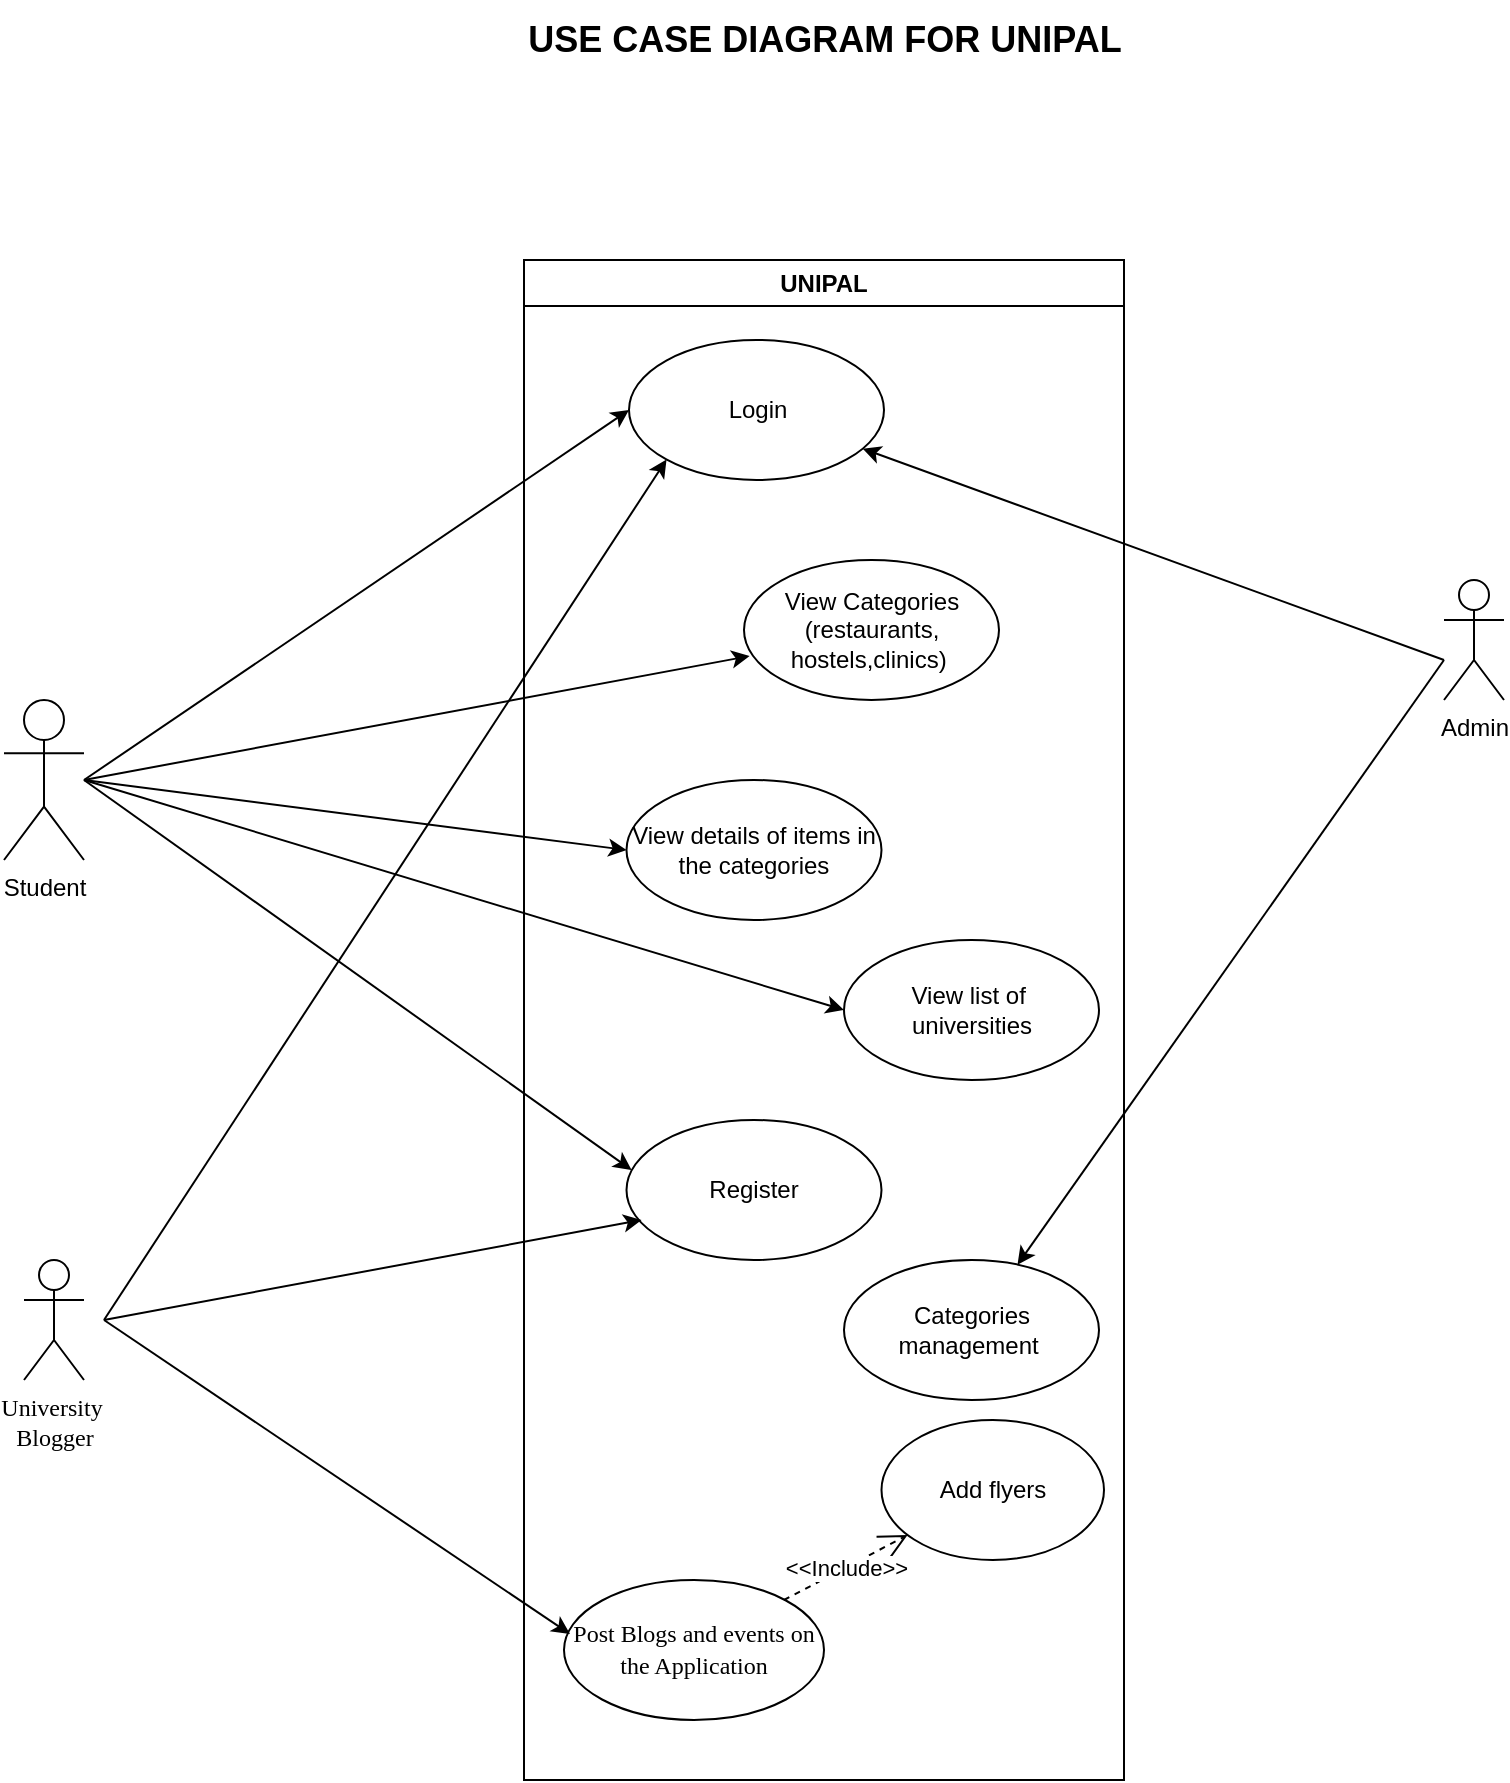<mxfile version="24.1.0" type="device">
  <diagram name="Page-1" id="55ijNNeH4TxK_P1EvQzD">
    <mxGraphModel dx="1069" dy="1841" grid="1" gridSize="10" guides="1" tooltips="1" connect="1" arrows="1" fold="1" page="1" pageScale="1" pageWidth="850" pageHeight="1100" math="0" shadow="0">
      <root>
        <mxCell id="0" />
        <mxCell id="1" parent="0" />
        <mxCell id="OHlSDr-8CtgP3tiL7i1z-2" value="UNIPAL" style="swimlane;whiteSpace=wrap;html=1;" parent="1" vertex="1">
          <mxGeometry x="320" y="100" width="300" height="760" as="geometry" />
        </mxCell>
        <mxCell id="OHlSDr-8CtgP3tiL7i1z-3" value="Login" style="ellipse;whiteSpace=wrap;html=1;" parent="OHlSDr-8CtgP3tiL7i1z-2" vertex="1">
          <mxGeometry x="52.5" y="40" width="127.5" height="70" as="geometry" />
        </mxCell>
        <mxCell id="OHlSDr-8CtgP3tiL7i1z-14" value="View Categories&lt;div&gt;(restaurants, hostels,clinics)&amp;nbsp;&lt;/div&gt;" style="ellipse;whiteSpace=wrap;html=1;" parent="OHlSDr-8CtgP3tiL7i1z-2" vertex="1">
          <mxGeometry x="110" y="150" width="127.5" height="70" as="geometry" />
        </mxCell>
        <mxCell id="OHlSDr-8CtgP3tiL7i1z-15" value="Register" style="ellipse;whiteSpace=wrap;html=1;" parent="OHlSDr-8CtgP3tiL7i1z-2" vertex="1">
          <mxGeometry x="51.25" y="430" width="127.5" height="70" as="geometry" />
        </mxCell>
        <mxCell id="OHlSDr-8CtgP3tiL7i1z-16" value="View list of&amp;nbsp;&lt;div&gt;universities&lt;/div&gt;" style="ellipse;whiteSpace=wrap;html=1;" parent="OHlSDr-8CtgP3tiL7i1z-2" vertex="1">
          <mxGeometry x="160" y="340" width="127.5" height="70" as="geometry" />
        </mxCell>
        <mxCell id="OHlSDr-8CtgP3tiL7i1z-17" value="Categories management&amp;nbsp;" style="ellipse;whiteSpace=wrap;html=1;" parent="OHlSDr-8CtgP3tiL7i1z-2" vertex="1">
          <mxGeometry x="160" y="500" width="127.5" height="70" as="geometry" />
        </mxCell>
        <mxCell id="OHlSDr-8CtgP3tiL7i1z-18" value="View details of items in the categories" style="ellipse;whiteSpace=wrap;html=1;" parent="OHlSDr-8CtgP3tiL7i1z-2" vertex="1">
          <mxGeometry x="51.25" y="260" width="127.5" height="70" as="geometry" />
        </mxCell>
        <mxCell id="QULovlhrzJNb3J-Qt0b8-1" value="&lt;font face=&quot;Tahoma&quot;&gt;Post Blogs and events on the Application&lt;/font&gt;" style="ellipse;whiteSpace=wrap;html=1;hachureGap=4;fontFamily=Architects Daughter;fontSource=https%3A%2F%2Ffonts.googleapis.com%2Fcss%3Ffamily%3DArchitects%2BDaughter;" parent="OHlSDr-8CtgP3tiL7i1z-2" vertex="1">
          <mxGeometry x="20" y="660" width="130" height="70" as="geometry" />
        </mxCell>
        <mxCell id="N92U9ZDtns8RRpIuTuD8-1" value="Add flyers" style="ellipse;whiteSpace=wrap;html=1;" vertex="1" parent="OHlSDr-8CtgP3tiL7i1z-2">
          <mxGeometry x="178.75" y="580" width="111.25" height="70" as="geometry" />
        </mxCell>
        <mxCell id="N92U9ZDtns8RRpIuTuD8-2" value="&amp;lt;&amp;lt;Include&amp;gt;&amp;gt;" style="endArrow=open;endSize=12;dashed=1;html=1;rounded=0;" edge="1" parent="OHlSDr-8CtgP3tiL7i1z-2" target="N92U9ZDtns8RRpIuTuD8-1">
          <mxGeometry width="160" relative="1" as="geometry">
            <mxPoint x="130" y="670" as="sourcePoint" />
            <mxPoint x="290" y="670" as="targetPoint" />
          </mxGeometry>
        </mxCell>
        <mxCell id="OHlSDr-8CtgP3tiL7i1z-4" value="Student" style="shape=umlActor;verticalLabelPosition=bottom;verticalAlign=top;html=1;outlineConnect=0;" parent="1" vertex="1">
          <mxGeometry x="60" y="320" width="40" height="80" as="geometry" />
        </mxCell>
        <mxCell id="OHlSDr-8CtgP3tiL7i1z-19" value="Admin" style="shape=umlActor;verticalLabelPosition=bottom;verticalAlign=top;html=1;outlineConnect=0;" parent="1" vertex="1">
          <mxGeometry x="780" y="260" width="30" height="60" as="geometry" />
        </mxCell>
        <mxCell id="QULovlhrzJNb3J-Qt0b8-2" value="&lt;font face=&quot;Lucida Console&quot;&gt;University&amp;nbsp;&lt;/font&gt;&lt;div&gt;&lt;font face=&quot;kPuyOr9tZ-Fus74RArYJ&quot;&gt;Blogger&lt;/font&gt;&lt;/div&gt;" style="shape=umlActor;verticalLabelPosition=bottom;verticalAlign=top;html=1;outlineConnect=0;hachureGap=4;fontFamily=Architects Daughter;fontSource=https%3A%2F%2Ffonts.googleapis.com%2Fcss%3Ffamily%3DArchitects%2BDaughter;" parent="1" vertex="1">
          <mxGeometry x="70" y="600" width="30" height="60" as="geometry" />
        </mxCell>
        <mxCell id="LP4Pg4Z0m5B7OYynHUsp-1" value="" style="endArrow=classic;html=1;rounded=0;entryX=0;entryY=1;entryDx=0;entryDy=0;" parent="1" target="OHlSDr-8CtgP3tiL7i1z-3" edge="1">
          <mxGeometry width="50" height="50" relative="1" as="geometry">
            <mxPoint x="110" y="630" as="sourcePoint" />
            <mxPoint x="160" y="580" as="targetPoint" />
          </mxGeometry>
        </mxCell>
        <mxCell id="LP4Pg4Z0m5B7OYynHUsp-2" value="" style="endArrow=classic;html=1;rounded=0;entryX=0.023;entryY=0.386;entryDx=0;entryDy=0;entryPerimeter=0;" parent="1" target="QULovlhrzJNb3J-Qt0b8-1" edge="1">
          <mxGeometry width="50" height="50" relative="1" as="geometry">
            <mxPoint x="110" y="630" as="sourcePoint" />
            <mxPoint x="160" y="580" as="targetPoint" />
          </mxGeometry>
        </mxCell>
        <mxCell id="LP4Pg4Z0m5B7OYynHUsp-3" value="" style="endArrow=classic;html=1;rounded=0;" parent="1" target="OHlSDr-8CtgP3tiL7i1z-3" edge="1">
          <mxGeometry width="50" height="50" relative="1" as="geometry">
            <mxPoint x="780" y="300" as="sourcePoint" />
            <mxPoint x="830" y="250" as="targetPoint" />
          </mxGeometry>
        </mxCell>
        <mxCell id="LP4Pg4Z0m5B7OYynHUsp-4" value="" style="endArrow=classic;html=1;rounded=0;" parent="1" target="OHlSDr-8CtgP3tiL7i1z-17" edge="1">
          <mxGeometry width="50" height="50" relative="1" as="geometry">
            <mxPoint x="780" y="300" as="sourcePoint" />
            <mxPoint x="830" y="250" as="targetPoint" />
          </mxGeometry>
        </mxCell>
        <mxCell id="LP4Pg4Z0m5B7OYynHUsp-5" value="" style="endArrow=classic;html=1;rounded=0;entryX=0;entryY=0.5;entryDx=0;entryDy=0;" parent="1" target="OHlSDr-8CtgP3tiL7i1z-3" edge="1">
          <mxGeometry width="50" height="50" relative="1" as="geometry">
            <mxPoint x="100" y="360" as="sourcePoint" />
            <mxPoint x="150" y="310" as="targetPoint" />
          </mxGeometry>
        </mxCell>
        <mxCell id="LP4Pg4Z0m5B7OYynHUsp-6" value="" style="endArrow=classic;html=1;rounded=0;entryX=0.022;entryY=0.686;entryDx=0;entryDy=0;entryPerimeter=0;" parent="1" target="OHlSDr-8CtgP3tiL7i1z-14" edge="1">
          <mxGeometry width="50" height="50" relative="1" as="geometry">
            <mxPoint x="100" y="360" as="sourcePoint" />
            <mxPoint x="150" y="310" as="targetPoint" />
          </mxGeometry>
        </mxCell>
        <mxCell id="LP4Pg4Z0m5B7OYynHUsp-7" value="" style="endArrow=classic;html=1;rounded=0;entryX=0;entryY=0.5;entryDx=0;entryDy=0;" parent="1" target="OHlSDr-8CtgP3tiL7i1z-18" edge="1">
          <mxGeometry width="50" height="50" relative="1" as="geometry">
            <mxPoint x="100" y="360" as="sourcePoint" />
            <mxPoint x="150" y="310" as="targetPoint" />
          </mxGeometry>
        </mxCell>
        <mxCell id="LP4Pg4Z0m5B7OYynHUsp-8" value="" style="endArrow=classic;html=1;rounded=0;entryX=0.02;entryY=0.357;entryDx=0;entryDy=0;entryPerimeter=0;" parent="1" target="OHlSDr-8CtgP3tiL7i1z-15" edge="1">
          <mxGeometry width="50" height="50" relative="1" as="geometry">
            <mxPoint x="100" y="360" as="sourcePoint" />
            <mxPoint x="150" y="310" as="targetPoint" />
          </mxGeometry>
        </mxCell>
        <mxCell id="LP4Pg4Z0m5B7OYynHUsp-11" value="" style="endArrow=classic;html=1;rounded=0;entryX=0.059;entryY=0.714;entryDx=0;entryDy=0;entryPerimeter=0;" parent="1" target="OHlSDr-8CtgP3tiL7i1z-15" edge="1">
          <mxGeometry width="50" height="50" relative="1" as="geometry">
            <mxPoint x="110" y="630" as="sourcePoint" />
            <mxPoint x="160" y="580" as="targetPoint" />
          </mxGeometry>
        </mxCell>
        <mxCell id="LP4Pg4Z0m5B7OYynHUsp-12" value="" style="endArrow=classic;html=1;rounded=0;entryX=0;entryY=0.5;entryDx=0;entryDy=0;" parent="1" target="OHlSDr-8CtgP3tiL7i1z-16" edge="1">
          <mxGeometry width="50" height="50" relative="1" as="geometry">
            <mxPoint x="100" y="360" as="sourcePoint" />
            <mxPoint x="150" y="310" as="targetPoint" />
          </mxGeometry>
        </mxCell>
        <mxCell id="hHJbvhtkehKIKL7x7A-c-1" value="&lt;b&gt;&lt;font style=&quot;font-size: 18px;&quot;&gt;USE CASE DIAGRAM FOR UNIPAL&lt;/font&gt;&lt;/b&gt;" style="text;html=1;align=center;verticalAlign=middle;resizable=0;points=[];autosize=1;strokeColor=none;fillColor=none;" parent="1" vertex="1">
          <mxGeometry x="310" y="-30" width="320" height="40" as="geometry" />
        </mxCell>
      </root>
    </mxGraphModel>
  </diagram>
</mxfile>
